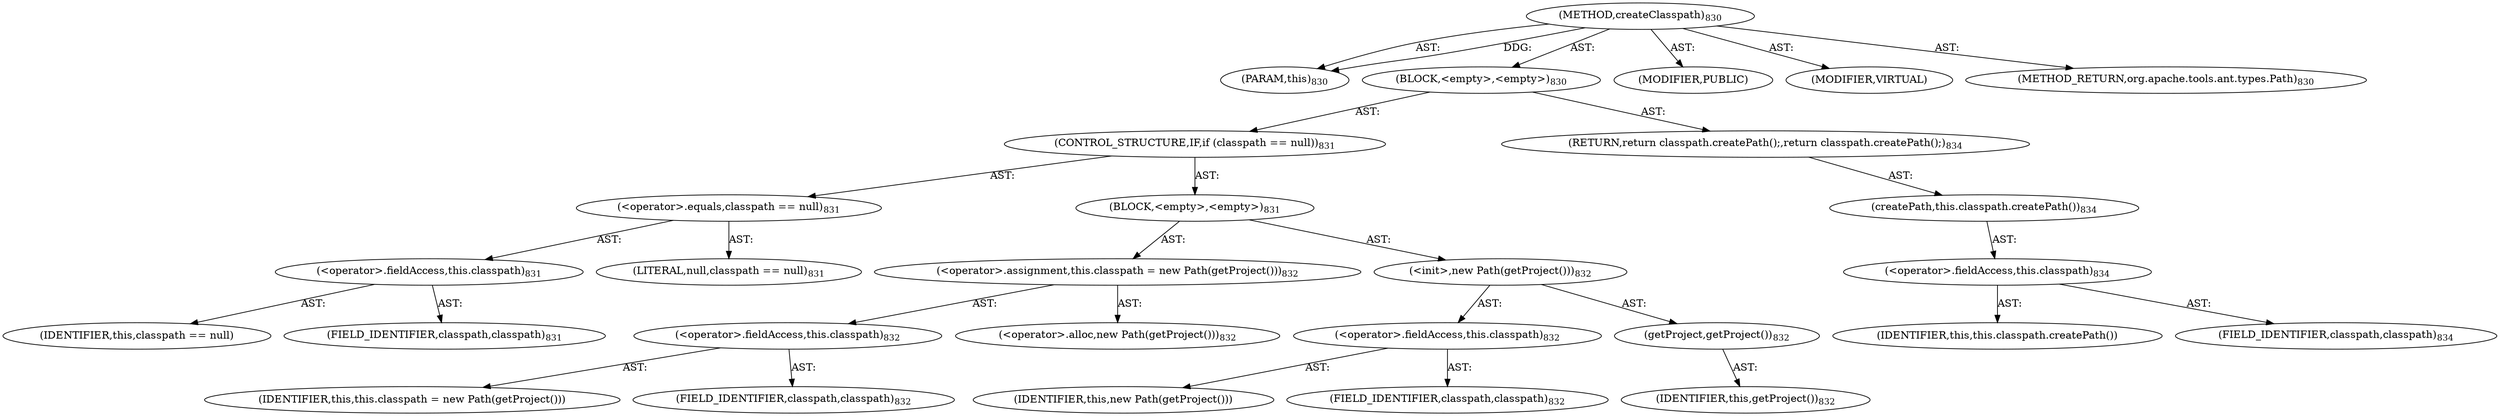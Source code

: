 digraph "createClasspath" {  
"111669149755" [label = <(METHOD,createClasspath)<SUB>830</SUB>> ]
"115964117021" [label = <(PARAM,this)<SUB>830</SUB>> ]
"25769803863" [label = <(BLOCK,&lt;empty&gt;,&lt;empty&gt;)<SUB>830</SUB>> ]
"47244640284" [label = <(CONTROL_STRUCTURE,IF,if (classpath == null))<SUB>831</SUB>> ]
"30064771329" [label = <(&lt;operator&gt;.equals,classpath == null)<SUB>831</SUB>> ]
"30064771330" [label = <(&lt;operator&gt;.fieldAccess,this.classpath)<SUB>831</SUB>> ]
"68719477010" [label = <(IDENTIFIER,this,classpath == null)> ]
"55834574937" [label = <(FIELD_IDENTIFIER,classpath,classpath)<SUB>831</SUB>> ]
"90194313248" [label = <(LITERAL,null,classpath == null)<SUB>831</SUB>> ]
"25769803864" [label = <(BLOCK,&lt;empty&gt;,&lt;empty&gt;)<SUB>831</SUB>> ]
"30064771331" [label = <(&lt;operator&gt;.assignment,this.classpath = new Path(getProject()))<SUB>832</SUB>> ]
"30064771332" [label = <(&lt;operator&gt;.fieldAccess,this.classpath)<SUB>832</SUB>> ]
"68719477011" [label = <(IDENTIFIER,this,this.classpath = new Path(getProject()))> ]
"55834574938" [label = <(FIELD_IDENTIFIER,classpath,classpath)<SUB>832</SUB>> ]
"30064771333" [label = <(&lt;operator&gt;.alloc,new Path(getProject()))<SUB>832</SUB>> ]
"30064771334" [label = <(&lt;init&gt;,new Path(getProject()))<SUB>832</SUB>> ]
"30064771335" [label = <(&lt;operator&gt;.fieldAccess,this.classpath)<SUB>832</SUB>> ]
"68719477012" [label = <(IDENTIFIER,this,new Path(getProject()))> ]
"55834574939" [label = <(FIELD_IDENTIFIER,classpath,classpath)<SUB>832</SUB>> ]
"30064771336" [label = <(getProject,getProject())<SUB>832</SUB>> ]
"68719476769" [label = <(IDENTIFIER,this,getProject())<SUB>832</SUB>> ]
"146028888079" [label = <(RETURN,return classpath.createPath();,return classpath.createPath();)<SUB>834</SUB>> ]
"30064771337" [label = <(createPath,this.classpath.createPath())<SUB>834</SUB>> ]
"30064771338" [label = <(&lt;operator&gt;.fieldAccess,this.classpath)<SUB>834</SUB>> ]
"68719477013" [label = <(IDENTIFIER,this,this.classpath.createPath())> ]
"55834574940" [label = <(FIELD_IDENTIFIER,classpath,classpath)<SUB>834</SUB>> ]
"133143986343" [label = <(MODIFIER,PUBLIC)> ]
"133143986344" [label = <(MODIFIER,VIRTUAL)> ]
"128849018939" [label = <(METHOD_RETURN,org.apache.tools.ant.types.Path)<SUB>830</SUB>> ]
  "111669149755" -> "115964117021"  [ label = "AST: "] 
  "111669149755" -> "25769803863"  [ label = "AST: "] 
  "111669149755" -> "133143986343"  [ label = "AST: "] 
  "111669149755" -> "133143986344"  [ label = "AST: "] 
  "111669149755" -> "128849018939"  [ label = "AST: "] 
  "25769803863" -> "47244640284"  [ label = "AST: "] 
  "25769803863" -> "146028888079"  [ label = "AST: "] 
  "47244640284" -> "30064771329"  [ label = "AST: "] 
  "47244640284" -> "25769803864"  [ label = "AST: "] 
  "30064771329" -> "30064771330"  [ label = "AST: "] 
  "30064771329" -> "90194313248"  [ label = "AST: "] 
  "30064771330" -> "68719477010"  [ label = "AST: "] 
  "30064771330" -> "55834574937"  [ label = "AST: "] 
  "25769803864" -> "30064771331"  [ label = "AST: "] 
  "25769803864" -> "30064771334"  [ label = "AST: "] 
  "30064771331" -> "30064771332"  [ label = "AST: "] 
  "30064771331" -> "30064771333"  [ label = "AST: "] 
  "30064771332" -> "68719477011"  [ label = "AST: "] 
  "30064771332" -> "55834574938"  [ label = "AST: "] 
  "30064771334" -> "30064771335"  [ label = "AST: "] 
  "30064771334" -> "30064771336"  [ label = "AST: "] 
  "30064771335" -> "68719477012"  [ label = "AST: "] 
  "30064771335" -> "55834574939"  [ label = "AST: "] 
  "30064771336" -> "68719476769"  [ label = "AST: "] 
  "146028888079" -> "30064771337"  [ label = "AST: "] 
  "30064771337" -> "30064771338"  [ label = "AST: "] 
  "30064771338" -> "68719477013"  [ label = "AST: "] 
  "30064771338" -> "55834574940"  [ label = "AST: "] 
  "111669149755" -> "115964117021"  [ label = "DDG: "] 
}
